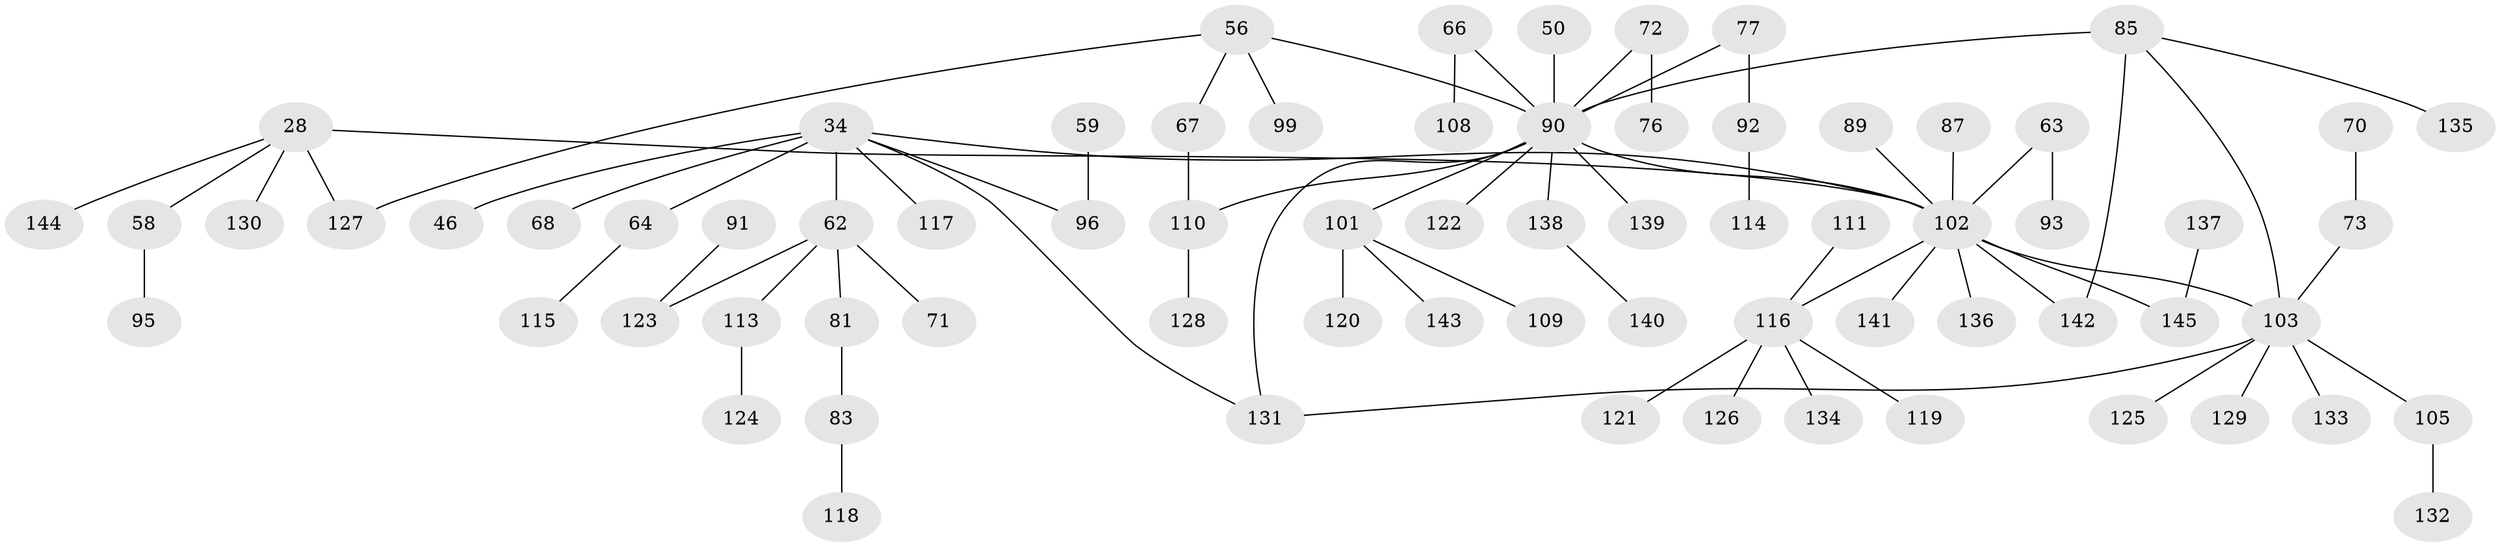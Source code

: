 // original degree distribution, {4: 0.10344827586206896, 6: 0.006896551724137931, 7: 0.006896551724137931, 8: 0.006896551724137931, 3: 0.15172413793103448, 2: 0.3310344827586207, 5: 0.020689655172413793, 1: 0.3724137931034483}
// Generated by graph-tools (version 1.1) at 2025/41/03/09/25 04:41:44]
// undirected, 72 vertices, 77 edges
graph export_dot {
graph [start="1"]
  node [color=gray90,style=filled];
  28 [super="+24"];
  34 [super="+4+30+33"];
  46;
  50;
  56 [super="+41"];
  58;
  59;
  62 [super="+44"];
  63;
  64 [super="+20+61"];
  66;
  67;
  68;
  70;
  71;
  72;
  73 [super="+53"];
  76;
  77 [super="+16"];
  81;
  83;
  85 [super="+82"];
  87;
  89;
  90 [super="+7+40"];
  91;
  92;
  93;
  95;
  96 [super="+57"];
  99;
  101 [super="+100"];
  102 [super="+84+51+37"];
  103 [super="+43+98"];
  105;
  108;
  109;
  110 [super="+107+106"];
  111;
  113 [super="+86"];
  114;
  115;
  116 [super="+112"];
  117;
  118;
  119;
  120;
  121;
  122;
  123 [super="+54"];
  124;
  125;
  126;
  127;
  128;
  129;
  130;
  131 [super="+48+74+104"];
  132;
  133;
  134;
  135;
  136;
  137;
  138 [super="+21+29+78+88"];
  139;
  140;
  141 [super="+18"];
  142;
  143;
  144;
  145 [super="+97"];
  28 -- 130;
  28 -- 144;
  28 -- 102 [weight=2];
  28 -- 58;
  28 -- 127;
  34 -- 68;
  34 -- 117;
  34 -- 46;
  34 -- 64;
  34 -- 62 [weight=2];
  34 -- 102;
  34 -- 96;
  34 -- 131;
  50 -- 90;
  56 -- 127;
  56 -- 99;
  56 -- 90;
  56 -- 67;
  58 -- 95;
  59 -- 96;
  62 -- 81;
  62 -- 71;
  62 -- 123;
  62 -- 113;
  63 -- 93;
  63 -- 102;
  64 -- 115;
  66 -- 108;
  66 -- 90;
  67 -- 110;
  70 -- 73;
  72 -- 76;
  72 -- 90;
  73 -- 103;
  77 -- 92;
  77 -- 90;
  81 -- 83;
  83 -- 118;
  85 -- 135;
  85 -- 142;
  85 -- 90 [weight=2];
  85 -- 103;
  87 -- 102;
  89 -- 102;
  90 -- 102 [weight=3];
  90 -- 122;
  90 -- 139;
  90 -- 131;
  90 -- 101;
  90 -- 138;
  90 -- 110;
  91 -- 123;
  92 -- 114;
  101 -- 120;
  101 -- 109;
  101 -- 143;
  102 -- 136;
  102 -- 142;
  102 -- 145;
  102 -- 141;
  102 -- 103 [weight=2];
  102 -- 116;
  103 -- 129;
  103 -- 131;
  103 -- 133;
  103 -- 105;
  103 -- 125;
  105 -- 132;
  110 -- 128;
  111 -- 116;
  113 -- 124;
  116 -- 121;
  116 -- 119;
  116 -- 134;
  116 -- 126;
  137 -- 145;
  138 -- 140;
}
